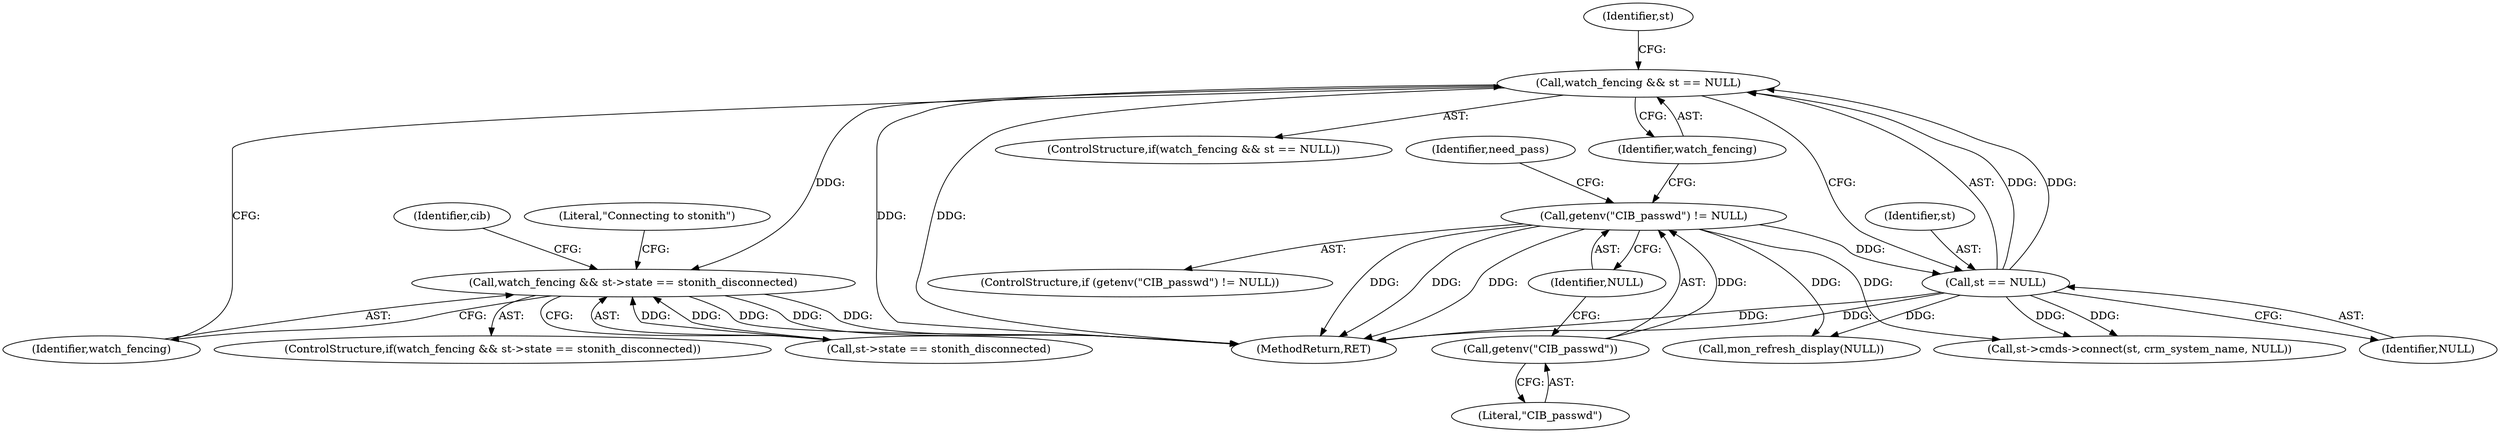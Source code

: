 digraph "0_pacemaker_564f7cc2a51dcd2f28ab12a13394f31be5aa3c93_19@API" {
"1000121" [label="(Call,watch_fencing && st == NULL)"];
"1000123" [label="(Call,st == NULL)"];
"1000112" [label="(Call,getenv(\"CIB_passwd\") != NULL)"];
"1000113" [label="(Call,getenv(\"CIB_passwd\"))"];
"1000131" [label="(Call,watch_fencing && st->state == stonith_disconnected)"];
"1000128" [label="(Identifier,st)"];
"1000122" [label="(Identifier,watch_fencing)"];
"1000130" [label="(ControlStructure,if(watch_fencing && st->state == stonith_disconnected))"];
"1000143" [label="(Call,st->cmds->connect(st, crm_system_name, NULL))"];
"1000206" [label="(Call,mon_refresh_display(NULL))"];
"1000111" [label="(ControlStructure,if (getenv(\"CIB_passwd\") != NULL))"];
"1000140" [label="(Literal,\"Connecting to stonith\")"];
"1000113" [label="(Call,getenv(\"CIB_passwd\"))"];
"1000120" [label="(ControlStructure,if(watch_fencing && st == NULL))"];
"1000118" [label="(Identifier,need_pass)"];
"1000124" [label="(Identifier,st)"];
"1000133" [label="(Call,st->state == stonith_disconnected)"];
"1000131" [label="(Call,watch_fencing && st->state == stonith_disconnected)"];
"1000125" [label="(Identifier,NULL)"];
"1000162" [label="(Identifier,cib)"];
"1000112" [label="(Call,getenv(\"CIB_passwd\") != NULL)"];
"1000269" [label="(MethodReturn,RET)"];
"1000115" [label="(Identifier,NULL)"];
"1000132" [label="(Identifier,watch_fencing)"];
"1000114" [label="(Literal,\"CIB_passwd\")"];
"1000121" [label="(Call,watch_fencing && st == NULL)"];
"1000123" [label="(Call,st == NULL)"];
"1000121" -> "1000120"  [label="AST: "];
"1000121" -> "1000122"  [label="CFG: "];
"1000121" -> "1000123"  [label="CFG: "];
"1000122" -> "1000121"  [label="AST: "];
"1000123" -> "1000121"  [label="AST: "];
"1000128" -> "1000121"  [label="CFG: "];
"1000132" -> "1000121"  [label="CFG: "];
"1000121" -> "1000269"  [label="DDG: "];
"1000121" -> "1000269"  [label="DDG: "];
"1000123" -> "1000121"  [label="DDG: "];
"1000123" -> "1000121"  [label="DDG: "];
"1000121" -> "1000131"  [label="DDG: "];
"1000123" -> "1000125"  [label="CFG: "];
"1000124" -> "1000123"  [label="AST: "];
"1000125" -> "1000123"  [label="AST: "];
"1000123" -> "1000269"  [label="DDG: "];
"1000123" -> "1000269"  [label="DDG: "];
"1000112" -> "1000123"  [label="DDG: "];
"1000123" -> "1000143"  [label="DDG: "];
"1000123" -> "1000143"  [label="DDG: "];
"1000123" -> "1000206"  [label="DDG: "];
"1000112" -> "1000111"  [label="AST: "];
"1000112" -> "1000115"  [label="CFG: "];
"1000113" -> "1000112"  [label="AST: "];
"1000115" -> "1000112"  [label="AST: "];
"1000118" -> "1000112"  [label="CFG: "];
"1000122" -> "1000112"  [label="CFG: "];
"1000112" -> "1000269"  [label="DDG: "];
"1000112" -> "1000269"  [label="DDG: "];
"1000112" -> "1000269"  [label="DDG: "];
"1000113" -> "1000112"  [label="DDG: "];
"1000112" -> "1000143"  [label="DDG: "];
"1000112" -> "1000206"  [label="DDG: "];
"1000113" -> "1000114"  [label="CFG: "];
"1000114" -> "1000113"  [label="AST: "];
"1000115" -> "1000113"  [label="CFG: "];
"1000131" -> "1000130"  [label="AST: "];
"1000131" -> "1000132"  [label="CFG: "];
"1000131" -> "1000133"  [label="CFG: "];
"1000132" -> "1000131"  [label="AST: "];
"1000133" -> "1000131"  [label="AST: "];
"1000140" -> "1000131"  [label="CFG: "];
"1000162" -> "1000131"  [label="CFG: "];
"1000131" -> "1000269"  [label="DDG: "];
"1000131" -> "1000269"  [label="DDG: "];
"1000131" -> "1000269"  [label="DDG: "];
"1000133" -> "1000131"  [label="DDG: "];
"1000133" -> "1000131"  [label="DDG: "];
}
